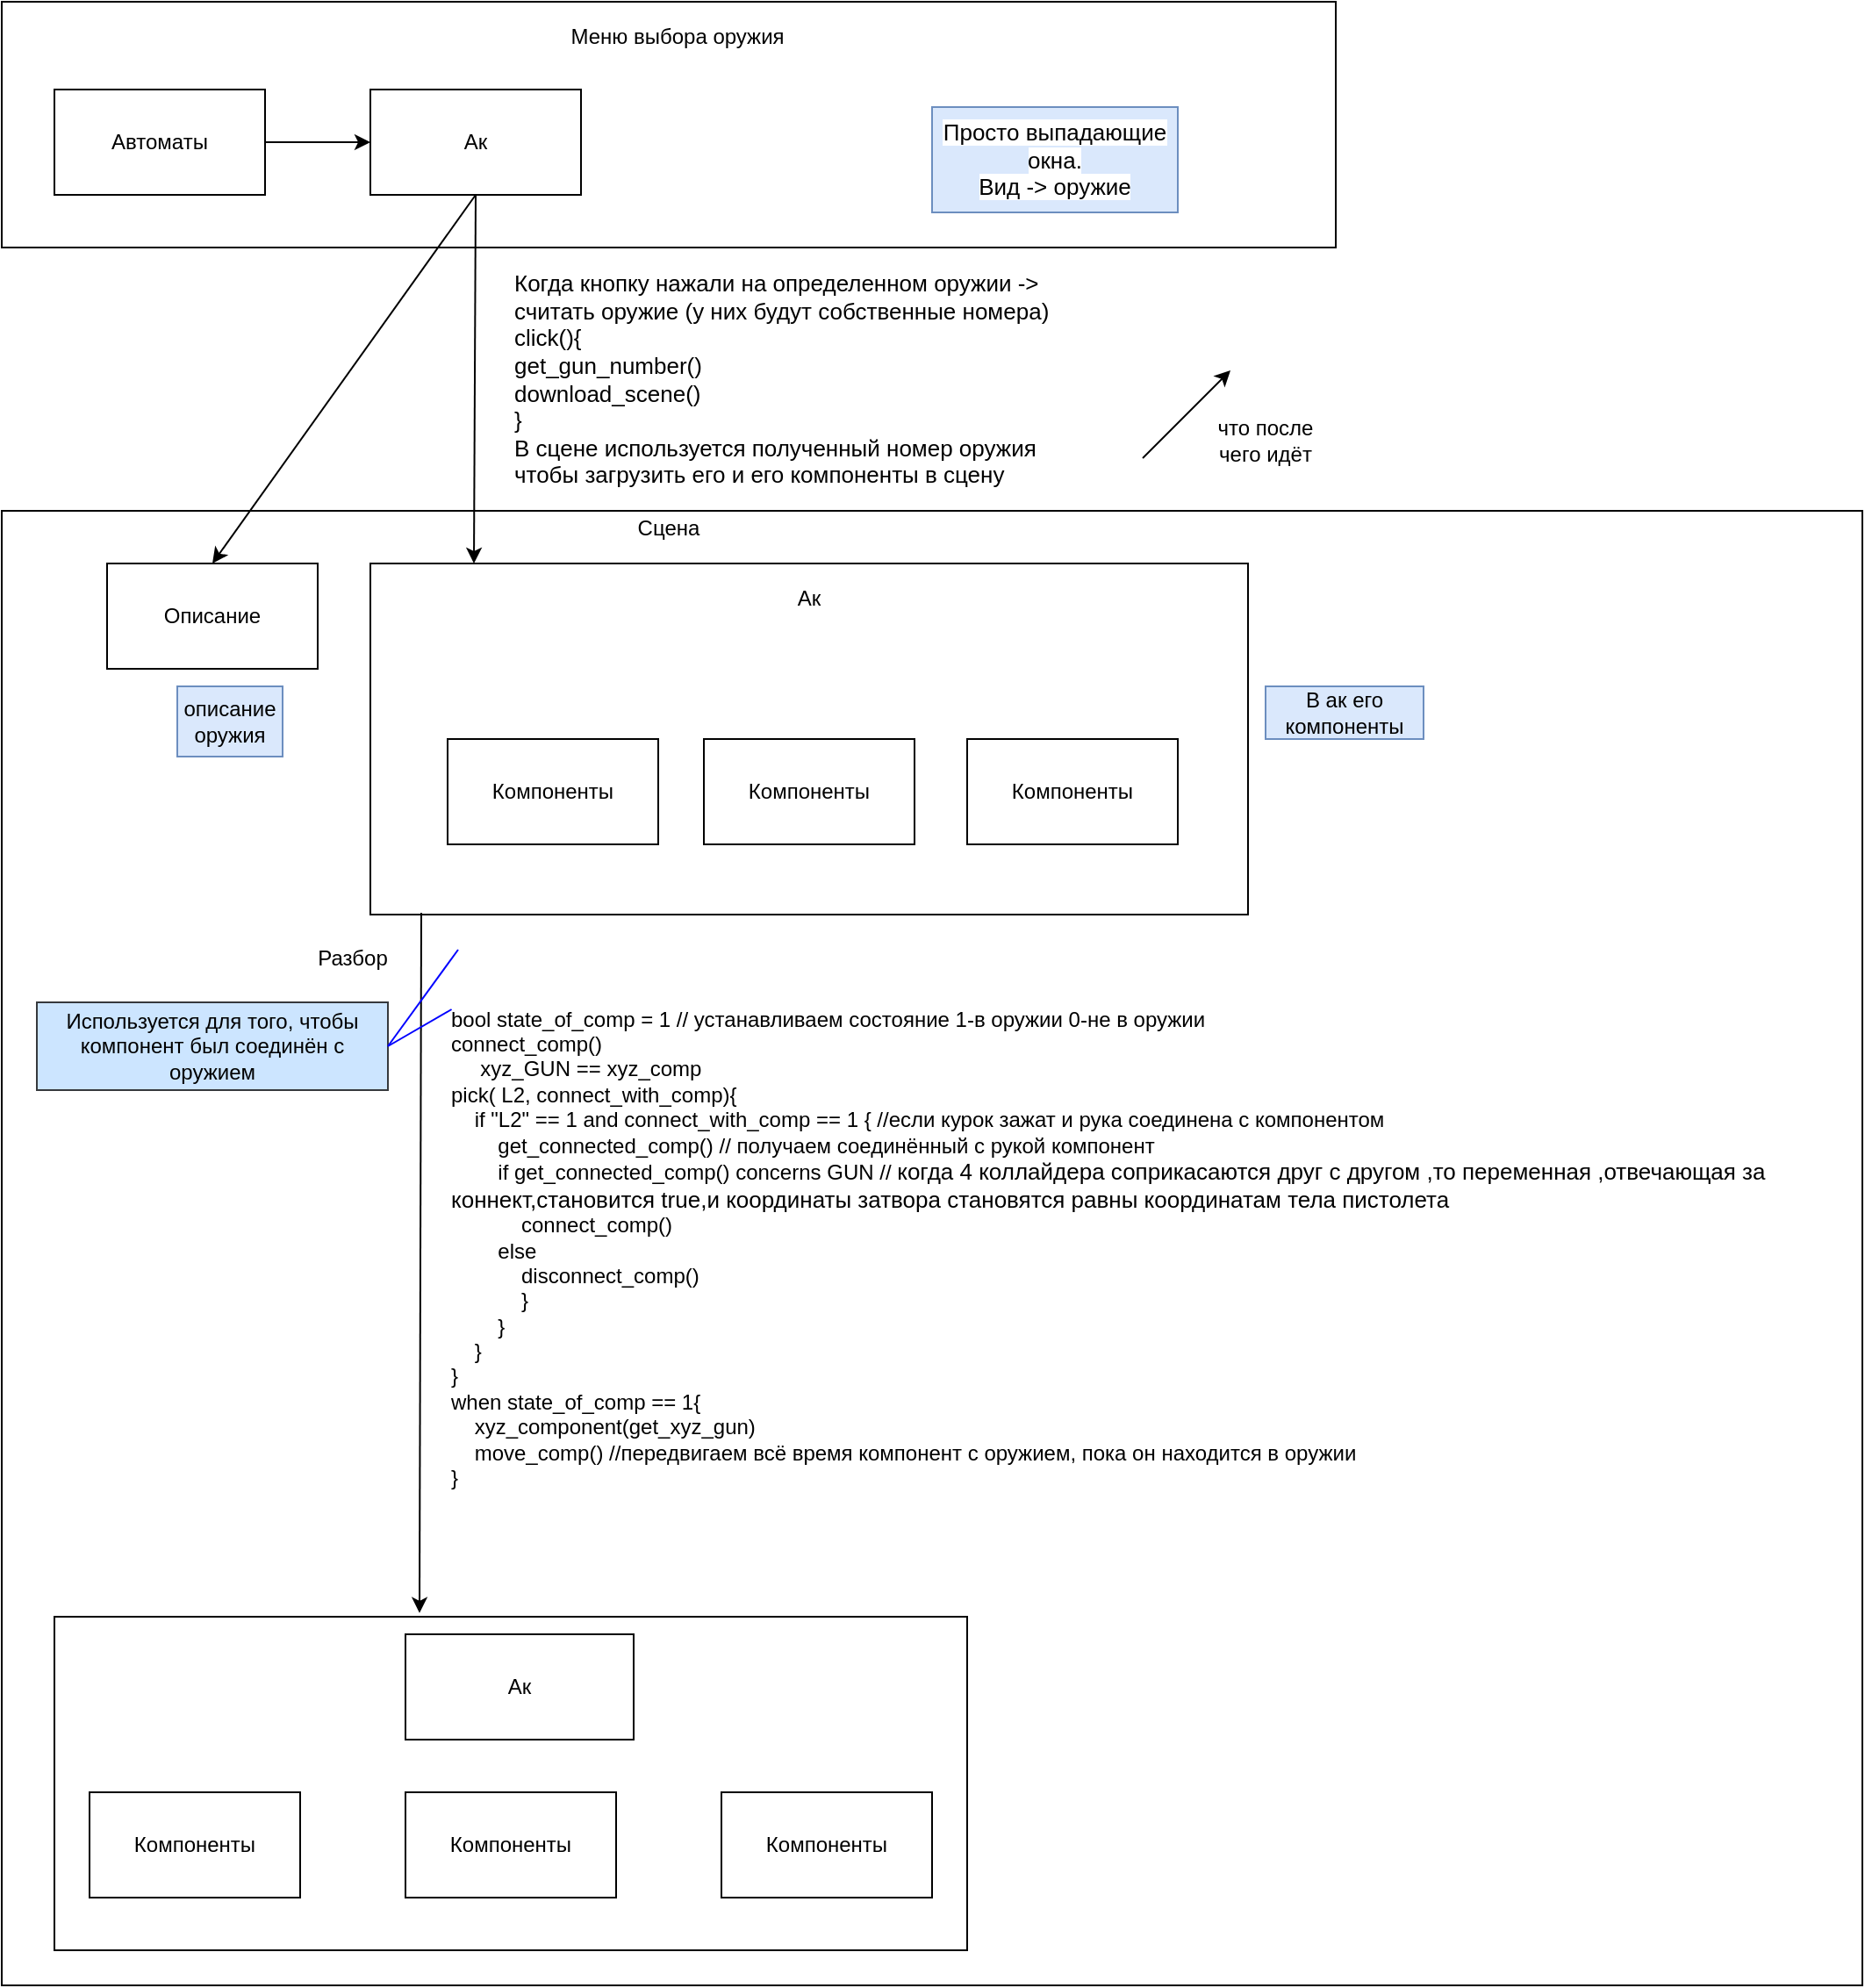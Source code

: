 <mxfile version="14.6.6" type="device"><diagram id="hAOsGxTUL2cdecnpv3wN" name="Page-1"><mxGraphModel dx="1422" dy="772" grid="1" gridSize="10" guides="1" tooltips="1" connect="1" arrows="1" fold="1" page="1" pageScale="1" pageWidth="827" pageHeight="1169" math="0" shadow="0"><root><mxCell id="0"/><mxCell id="1" parent="0"/><mxCell id="zC8LNbnFzv6XsrD_we7i-1" value="" style="rounded=0;whiteSpace=wrap;html=1;" parent="1" vertex="1"><mxGeometry x="40" y="40" width="760" height="140" as="geometry"/></mxCell><mxCell id="zC8LNbnFzv6XsrD_we7i-2" value="Меню выбора оружия" style="text;html=1;strokeColor=none;fillColor=none;align=center;verticalAlign=middle;whiteSpace=wrap;rounded=0;" parent="1" vertex="1"><mxGeometry x="330" y="50" width="190" height="20" as="geometry"/></mxCell><mxCell id="zC8LNbnFzv6XsrD_we7i-4" value="Автоматы" style="rounded=0;whiteSpace=wrap;html=1;" parent="1" vertex="1"><mxGeometry x="70" y="90" width="120" height="60" as="geometry"/></mxCell><mxCell id="zC8LNbnFzv6XsrD_we7i-5" value="" style="endArrow=classic;html=1;exitX=1;exitY=0.5;exitDx=0;exitDy=0;entryX=0;entryY=0.5;entryDx=0;entryDy=0;" parent="1" source="zC8LNbnFzv6XsrD_we7i-4" target="zC8LNbnFzv6XsrD_we7i-6" edge="1"><mxGeometry width="50" height="50" relative="1" as="geometry"><mxPoint x="250" y="220" as="sourcePoint"/><mxPoint x="300" y="170" as="targetPoint"/></mxGeometry></mxCell><mxCell id="zC8LNbnFzv6XsrD_we7i-6" value="Ак" style="rounded=0;whiteSpace=wrap;html=1;" parent="1" vertex="1"><mxGeometry x="250" y="90" width="120" height="60" as="geometry"/></mxCell><mxCell id="zC8LNbnFzv6XsrD_we7i-7" value="&lt;span style=&quot;font-family: , &amp;#34;blinkmacsystemfont&amp;#34; , &amp;#34;roboto&amp;#34; , &amp;#34;helvetica neue&amp;#34; , &amp;#34;geneva&amp;#34; , &amp;#34;noto sans armenian&amp;#34; , &amp;#34;noto sans bengali&amp;#34; , &amp;#34;noto sans cherokee&amp;#34; , &amp;#34;noto sans devanagari&amp;#34; , &amp;#34;noto sans ethiopic&amp;#34; , &amp;#34;noto sans georgian&amp;#34; , &amp;#34;noto sans hebrew&amp;#34; , &amp;#34;noto sans kannada&amp;#34; , &amp;#34;noto sans khmer&amp;#34; , &amp;#34;noto sans lao&amp;#34; , &amp;#34;noto sans osmanya&amp;#34; , &amp;#34;noto sans tamil&amp;#34; , &amp;#34;noto sans telugu&amp;#34; , &amp;#34;noto sans thai&amp;#34; , sans-serif , &amp;#34;arial&amp;#34; , &amp;#34;tahoma&amp;#34; , &amp;#34;verdana&amp;#34; ; font-size: 13px ; text-align: left ; background-color: rgb(255 , 255 , 255)&quot;&gt;Просто выпадающие окна.&lt;/span&gt;&lt;br style=&quot;font-family: , &amp;#34;blinkmacsystemfont&amp;#34; , &amp;#34;roboto&amp;#34; , &amp;#34;helvetica neue&amp;#34; , &amp;#34;geneva&amp;#34; , &amp;#34;noto sans armenian&amp;#34; , &amp;#34;noto sans bengali&amp;#34; , &amp;#34;noto sans cherokee&amp;#34; , &amp;#34;noto sans devanagari&amp;#34; , &amp;#34;noto sans ethiopic&amp;#34; , &amp;#34;noto sans georgian&amp;#34; , &amp;#34;noto sans hebrew&amp;#34; , &amp;#34;noto sans kannada&amp;#34; , &amp;#34;noto sans khmer&amp;#34; , &amp;#34;noto sans lao&amp;#34; , &amp;#34;noto sans osmanya&amp;#34; , &amp;#34;noto sans tamil&amp;#34; , &amp;#34;noto sans telugu&amp;#34; , &amp;#34;noto sans thai&amp;#34; , sans-serif , &amp;#34;arial&amp;#34; , &amp;#34;tahoma&amp;#34; , &amp;#34;verdana&amp;#34; ; font-size: 13px ; text-align: left ; background-color: rgb(255 , 255 , 255)&quot;&gt;&lt;span style=&quot;font-family: , &amp;#34;blinkmacsystemfont&amp;#34; , &amp;#34;roboto&amp;#34; , &amp;#34;helvetica neue&amp;#34; , &amp;#34;geneva&amp;#34; , &amp;#34;noto sans armenian&amp;#34; , &amp;#34;noto sans bengali&amp;#34; , &amp;#34;noto sans cherokee&amp;#34; , &amp;#34;noto sans devanagari&amp;#34; , &amp;#34;noto sans ethiopic&amp;#34; , &amp;#34;noto sans georgian&amp;#34; , &amp;#34;noto sans hebrew&amp;#34; , &amp;#34;noto sans kannada&amp;#34; , &amp;#34;noto sans khmer&amp;#34; , &amp;#34;noto sans lao&amp;#34; , &amp;#34;noto sans osmanya&amp;#34; , &amp;#34;noto sans tamil&amp;#34; , &amp;#34;noto sans telugu&amp;#34; , &amp;#34;noto sans thai&amp;#34; , sans-serif , &amp;#34;arial&amp;#34; , &amp;#34;tahoma&amp;#34; , &amp;#34;verdana&amp;#34; ; font-size: 13px ; text-align: left ; background-color: rgb(255 , 255 , 255)&quot;&gt;Вид -&amp;gt; оружие&lt;/span&gt;" style="text;html=1;strokeColor=#6c8ebf;fillColor=#dae8fc;align=center;verticalAlign=middle;whiteSpace=wrap;rounded=0;" parent="1" vertex="1"><mxGeometry x="570" y="100" width="140" height="60" as="geometry"/></mxCell><mxCell id="zC8LNbnFzv6XsrD_we7i-8" value="" style="endArrow=classic;html=1;" parent="1" edge="1"><mxGeometry width="50" height="50" relative="1" as="geometry"><mxPoint x="690" y="300" as="sourcePoint"/><mxPoint x="740" y="250" as="targetPoint"/></mxGeometry></mxCell><mxCell id="zC8LNbnFzv6XsrD_we7i-9" value="что после чего идёт" style="text;html=1;align=center;verticalAlign=middle;whiteSpace=wrap;rounded=0;" parent="1" vertex="1"><mxGeometry x="730" y="280" width="60" height="20" as="geometry"/></mxCell><mxCell id="zC8LNbnFzv6XsrD_we7i-10" value="" style="rounded=0;whiteSpace=wrap;html=1;" parent="1" vertex="1"><mxGeometry x="40" y="330" width="1060" height="840" as="geometry"/></mxCell><mxCell id="zC8LNbnFzv6XsrD_we7i-11" value="Сцена" style="text;html=1;strokeColor=none;fillColor=none;align=center;verticalAlign=middle;whiteSpace=wrap;rounded=0;" parent="1" vertex="1"><mxGeometry x="400" y="330" width="40" height="20" as="geometry"/></mxCell><mxCell id="zC8LNbnFzv6XsrD_we7i-12" value="" style="rounded=0;whiteSpace=wrap;html=1;" parent="1" vertex="1"><mxGeometry x="250" y="360" width="500" height="200" as="geometry"/></mxCell><mxCell id="zC8LNbnFzv6XsrD_we7i-13" value="" style="endArrow=classic;html=1;exitX=0.5;exitY=1;exitDx=0;exitDy=0;" parent="1" source="zC8LNbnFzv6XsrD_we7i-6" edge="1"><mxGeometry width="50" height="50" relative="1" as="geometry"><mxPoint x="330" y="280" as="sourcePoint"/><mxPoint x="309" y="360" as="targetPoint"/></mxGeometry></mxCell><mxCell id="zC8LNbnFzv6XsrD_we7i-14" value="&lt;span style=&quot;font-size: 13px ; background-color: rgb(255 , 255 , 255)&quot;&gt;Когда кнопку нажали на определенном оружии -&amp;gt; считать оружие (у них будут собственные номера)&lt;/span&gt;&lt;br style=&quot;font-size: 13px ; background-color: rgb(255 , 255 , 255)&quot;&gt;&lt;span style=&quot;font-size: 13px ; background-color: rgb(255 , 255 , 255)&quot;&gt;click(){&lt;/span&gt;&lt;br style=&quot;font-size: 13px ; background-color: rgb(255 , 255 , 255)&quot;&gt;&lt;span style=&quot;font-size: 13px ; background-color: rgb(255 , 255 , 255)&quot;&gt;get_gun_number()&lt;/span&gt;&lt;br style=&quot;font-size: 13px ; background-color: rgb(255 , 255 , 255)&quot;&gt;&lt;span style=&quot;font-size: 13px ; background-color: rgb(255 , 255 , 255)&quot;&gt;download_scene()&lt;/span&gt;&lt;br style=&quot;font-size: 13px ; background-color: rgb(255 , 255 , 255)&quot;&gt;&lt;span style=&quot;font-size: 13px ; background-color: rgb(255 , 255 , 255)&quot;&gt;}&lt;/span&gt;&lt;br style=&quot;font-size: 13px ; background-color: rgb(255 , 255 , 255)&quot;&gt;&lt;span style=&quot;font-size: 13px ; background-color: rgb(255 , 255 , 255)&quot;&gt;В сцене используется полученный номер оружия чтобы загрузить его и его компоненты в сцену&lt;/span&gt;" style="text;html=1;align=left;verticalAlign=middle;whiteSpace=wrap;rounded=0;" parent="1" vertex="1"><mxGeometry x="330" y="190" width="330" height="130" as="geometry"/></mxCell><mxCell id="zC8LNbnFzv6XsrD_we7i-15" value="Описание" style="rounded=0;whiteSpace=wrap;html=1;" parent="1" vertex="1"><mxGeometry x="100" y="360" width="120" height="60" as="geometry"/></mxCell><mxCell id="zC8LNbnFzv6XsrD_we7i-18" value="" style="endArrow=classic;html=1;exitX=0.5;exitY=1;exitDx=0;exitDy=0;entryX=0.5;entryY=0;entryDx=0;entryDy=0;" parent="1" source="zC8LNbnFzv6XsrD_we7i-6" target="zC8LNbnFzv6XsrD_we7i-15" edge="1"><mxGeometry width="50" height="50" relative="1" as="geometry"><mxPoint x="110" y="370" as="sourcePoint"/><mxPoint x="160" y="320" as="targetPoint"/></mxGeometry></mxCell><mxCell id="zC8LNbnFzv6XsrD_we7i-20" value="Компоненты" style="rounded=0;whiteSpace=wrap;html=1;" parent="1" vertex="1"><mxGeometry x="294" y="460" width="120" height="60" as="geometry"/></mxCell><mxCell id="zC8LNbnFzv6XsrD_we7i-21" value="Ак" style="text;html=1;strokeColor=none;fillColor=none;align=center;verticalAlign=middle;whiteSpace=wrap;rounded=0;" parent="1" vertex="1"><mxGeometry x="480" y="370" width="40" height="20" as="geometry"/></mxCell><mxCell id="zC8LNbnFzv6XsrD_we7i-22" value="Компоненты" style="rounded=0;whiteSpace=wrap;html=1;" parent="1" vertex="1"><mxGeometry x="440" y="460" width="120" height="60" as="geometry"/></mxCell><mxCell id="zC8LNbnFzv6XsrD_we7i-23" value="Компоненты" style="rounded=0;whiteSpace=wrap;html=1;" parent="1" vertex="1"><mxGeometry x="590" y="460" width="120" height="60" as="geometry"/></mxCell><mxCell id="zC8LNbnFzv6XsrD_we7i-24" value="описание оружия" style="text;html=1;strokeColor=#6c8ebf;fillColor=#dae8fc;align=center;verticalAlign=middle;whiteSpace=wrap;rounded=0;" parent="1" vertex="1"><mxGeometry x="140" y="430" width="60" height="40" as="geometry"/></mxCell><mxCell id="zC8LNbnFzv6XsrD_we7i-25" value="В ак его компоненты" style="text;html=1;strokeColor=#6c8ebf;fillColor=#dae8fc;align=center;verticalAlign=middle;whiteSpace=wrap;rounded=0;" parent="1" vertex="1"><mxGeometry x="760" y="430" width="90" height="30" as="geometry"/></mxCell><mxCell id="zC8LNbnFzv6XsrD_we7i-28" value="Ак" style="rounded=0;whiteSpace=wrap;html=1;" parent="1" vertex="1"><mxGeometry x="270" y="970" width="130" height="60" as="geometry"/></mxCell><mxCell id="zC8LNbnFzv6XsrD_we7i-29" value="Разбор" style="text;html=1;strokeColor=none;fillColor=none;align=center;verticalAlign=middle;whiteSpace=wrap;rounded=0;" parent="1" vertex="1"><mxGeometry x="220" y="574.5" width="40" height="20" as="geometry"/></mxCell><mxCell id="zC8LNbnFzv6XsrD_we7i-30" value="bool state_of_comp = 1 // устанавливаем состояние 1-в оружии 0-не в оружии&lt;br&gt;connect_comp()&lt;br&gt;&amp;nbsp; &amp;nbsp;&amp;nbsp;&amp;nbsp;xyz_GUN == xyz_comp&lt;br&gt;pick( L2, connect_with_comp){&lt;br&gt;&amp;nbsp; &amp;nbsp; if &quot;L2&quot; == 1 and connect_with_comp == 1 { //если курок зажат и рука соединена с компонентом&amp;nbsp;&lt;br&gt;&amp;nbsp; &amp;nbsp; &amp;nbsp; &amp;nbsp; get_connected_comp() // получаем соединённый с рукой компонент&lt;br&gt;&amp;nbsp; &amp;nbsp; &amp;nbsp; &amp;nbsp; if get_connected_comp() concerns GUN //&amp;nbsp;&lt;span style=&quot;font-family: , &amp;#34;blinkmacsystemfont&amp;#34; , &amp;#34;roboto&amp;#34; , &amp;#34;helvetica neue&amp;#34; , &amp;#34;geneva&amp;#34; , &amp;#34;noto sans armenian&amp;#34; , &amp;#34;noto sans bengali&amp;#34; , &amp;#34;noto sans cherokee&amp;#34; , &amp;#34;noto sans devanagari&amp;#34; , &amp;#34;noto sans ethiopic&amp;#34; , &amp;#34;noto sans georgian&amp;#34; , &amp;#34;noto sans hebrew&amp;#34; , &amp;#34;noto sans kannada&amp;#34; , &amp;#34;noto sans khmer&amp;#34; , &amp;#34;noto sans lao&amp;#34; , &amp;#34;noto sans osmanya&amp;#34; , &amp;#34;noto sans tamil&amp;#34; , &amp;#34;noto sans telugu&amp;#34; , &amp;#34;noto sans thai&amp;#34; , sans-serif , &amp;#34;arial&amp;#34; , &amp;#34;tahoma&amp;#34; , &amp;#34;verdana&amp;#34; ; font-size: 13px ; background-color: rgb(255 , 255 , 255)&quot;&gt;когда 4 коллайдера соприкасаются друг с другом ,то переменная ,отвечающая за коннект,становится true,и координаты затвора становятся равны координатам тела пистолета&amp;nbsp;&lt;/span&gt;&lt;br&gt;&amp;nbsp; &amp;nbsp; &amp;nbsp; &amp;nbsp; &amp;nbsp; &amp;nbsp; connect_comp()&amp;nbsp;&lt;br&gt;&amp;nbsp; &amp;nbsp; &amp;nbsp; &amp;nbsp; else&lt;br&gt;&amp;nbsp; &amp;nbsp; &amp;nbsp; &amp;nbsp; &amp;nbsp; &amp;nbsp; disconnect_comp()&amp;nbsp;&lt;br&gt;&amp;nbsp; &amp;nbsp; &amp;nbsp; &amp;nbsp; &amp;nbsp; &amp;nbsp; }&lt;br&gt;&amp;nbsp; &amp;nbsp; &amp;nbsp; &amp;nbsp; }&lt;br&gt;&amp;nbsp; &amp;nbsp; }&lt;br&gt;}&lt;br&gt;when state_of_comp == 1{&lt;br&gt;&amp;nbsp; &amp;nbsp; xyz_component(get_xyz_gun)&lt;br&gt;&amp;nbsp; &amp;nbsp; move_comp() //передвигаем всё время компонент с оружием, пока он находится в оружии&lt;br&gt;}" style="text;html=1;strokeColor=none;fillColor=none;align=left;verticalAlign=middle;whiteSpace=wrap;rounded=0;" parent="1" vertex="1"><mxGeometry x="294" y="580" width="759" height="340" as="geometry"/></mxCell><mxCell id="zC8LNbnFzv6XsrD_we7i-32" value="Компоненты" style="rounded=0;whiteSpace=wrap;html=1;" parent="1" vertex="1"><mxGeometry x="90" y="1060" width="120" height="60" as="geometry"/></mxCell><mxCell id="zC8LNbnFzv6XsrD_we7i-33" value="Компоненты" style="rounded=0;whiteSpace=wrap;html=1;" parent="1" vertex="1"><mxGeometry x="270" y="1060" width="120" height="60" as="geometry"/></mxCell><mxCell id="zC8LNbnFzv6XsrD_we7i-34" value="Компоненты" style="rounded=0;whiteSpace=wrap;html=1;" parent="1" vertex="1"><mxGeometry x="450" y="1060" width="120" height="60" as="geometry"/></mxCell><mxCell id="zC8LNbnFzv6XsrD_we7i-35" value="" style="endArrow=classic;html=1;exitX=0.058;exitY=0.995;exitDx=0;exitDy=0;exitPerimeter=0;entryX=0.4;entryY=-0.011;entryDx=0;entryDy=0;entryPerimeter=0;" parent="1" source="zC8LNbnFzv6XsrD_we7i-12" target="zC8LNbnFzv6XsrD_we7i-36" edge="1"><mxGeometry width="50" height="50" relative="1" as="geometry"><mxPoint x="70" y="780" as="sourcePoint"/><mxPoint x="283" y="880" as="targetPoint"/></mxGeometry></mxCell><mxCell id="zC8LNbnFzv6XsrD_we7i-36" value="" style="rounded=0;whiteSpace=wrap;html=1;fillColor=none;" parent="1" vertex="1"><mxGeometry x="70" y="960" width="520" height="190" as="geometry"/></mxCell><mxCell id="zC8LNbnFzv6XsrD_we7i-37" value="Используется для того, чтобы компонент был соединён с оружием" style="text;html=1;strokeColor=#36393d;fillColor=#cce5ff;align=center;verticalAlign=middle;whiteSpace=wrap;rounded=0;" parent="1" vertex="1"><mxGeometry x="60" y="610" width="200" height="50" as="geometry"/></mxCell><mxCell id="zC8LNbnFzv6XsrD_we7i-38" value="" style="endArrow=none;html=1;exitX=1;exitY=0.5;exitDx=0;exitDy=0;fillColor=#cdeb8b;strokeColor=#0000FF;" parent="1" source="zC8LNbnFzv6XsrD_we7i-37" edge="1"><mxGeometry width="50" height="50" relative="1" as="geometry"><mxPoint x="190" y="770" as="sourcePoint"/><mxPoint x="300" y="580" as="targetPoint"/></mxGeometry></mxCell><mxCell id="zC8LNbnFzv6XsrD_we7i-39" value="" style="endArrow=none;html=1;entryX=0.003;entryY=0.1;entryDx=0;entryDy=0;entryPerimeter=0;exitX=1;exitY=0.5;exitDx=0;exitDy=0;fillColor=#cdeb8b;strokeColor=#0000FF;" parent="1" source="zC8LNbnFzv6XsrD_we7i-37" target="zC8LNbnFzv6XsrD_we7i-30" edge="1"><mxGeometry width="50" height="50" relative="1" as="geometry"><mxPoint x="130" y="730" as="sourcePoint"/><mxPoint x="180" y="680" as="targetPoint"/></mxGeometry></mxCell></root></mxGraphModel></diagram></mxfile>